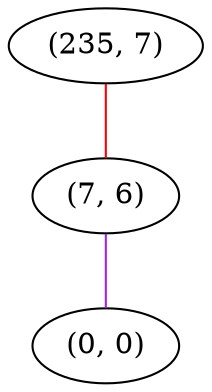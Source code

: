 graph "" {
"(235, 7)";
"(7, 6)";
"(0, 0)";
"(235, 7)" -- "(7, 6)"  [color=red, key=0, weight=1];
"(7, 6)" -- "(0, 0)"  [color=purple, key=0, weight=4];
}
